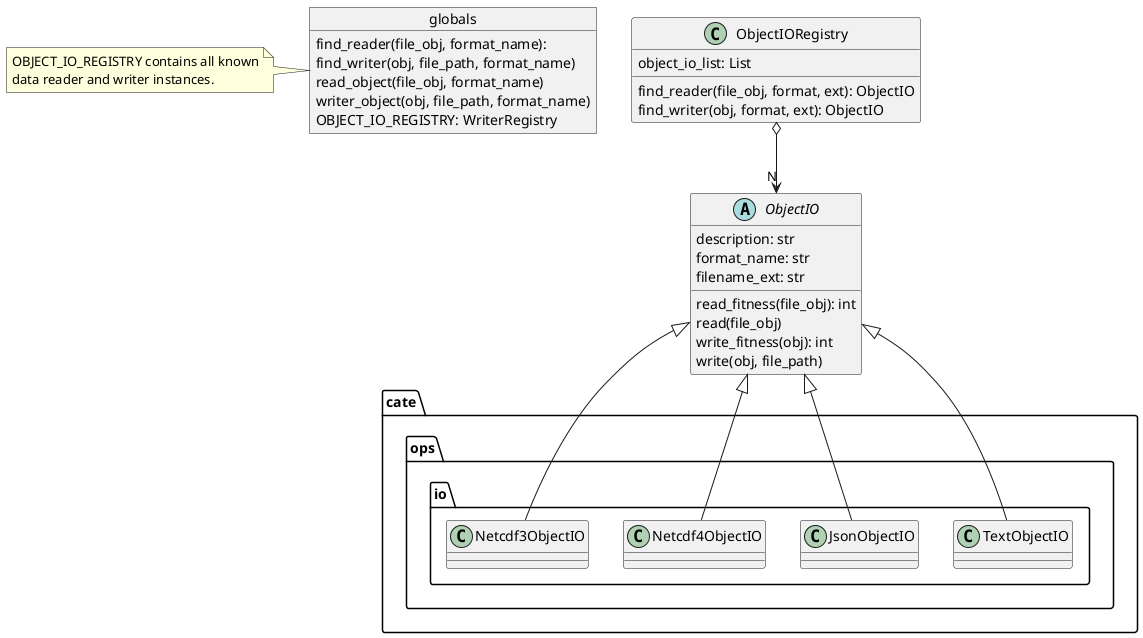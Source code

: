 @startuml

class ObjectIORegistry {
    object_io_list: List
    find_reader(file_obj, format, ext): ObjectIO
    find_writer(obj, format, ext): ObjectIO
}

ObjectIORegistry o--> "N" ObjectIO

object globals {
    find_reader(file_obj, format_name):
    find_writer(obj, file_path, format_name)
    read_object(file_obj, format_name)
    writer_object(obj, file_path, format_name)
    OBJECT_IO_REGISTRY: WriterRegistry
}

note left of globals
OBJECT_IO_REGISTRY contains all known
data reader and writer instances.
end note

abstract class ObjectIO {
    description: str
    format_name: str
    filename_ext: str

    read_fitness(file_obj): int
    read(file_obj)
    write_fitness(obj): int
    write(obj, file_path)
}

class cate.ops.io.TextObjectIO extends ObjectIO {
}

class cate.ops.io.JsonObjectIO extends ObjectIO {
}

class cate.ops.io.Netcdf4ObjectIO extends ObjectIO {
}

class cate.ops.io.Netcdf3ObjectIO extends ObjectIO {
}


@enduml